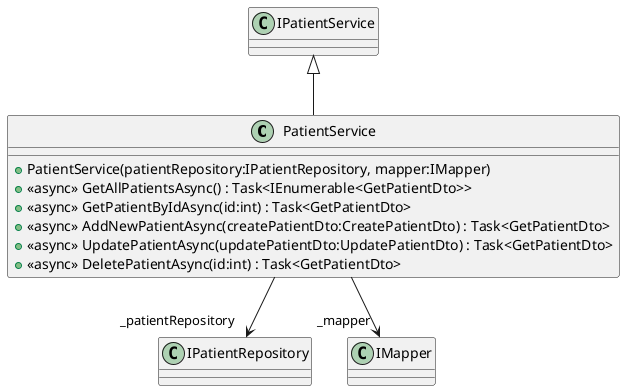 @startuml
class PatientService {
    + PatientService(patientRepository:IPatientRepository, mapper:IMapper)
    + <<async>> GetAllPatientsAsync() : Task<IEnumerable<GetPatientDto>>
    + <<async>> GetPatientByIdAsync(id:int) : Task<GetPatientDto>
    + <<async>> AddNewPatientAsync(createPatientDto:CreatePatientDto) : Task<GetPatientDto>
    + <<async>> UpdatePatientAsync(updatePatientDto:UpdatePatientDto) : Task<GetPatientDto>
    + <<async>> DeletePatientAsync(id:int) : Task<GetPatientDto>
}
IPatientService <|-- PatientService
PatientService --> "_patientRepository" IPatientRepository
PatientService --> "_mapper" IMapper
@enduml
